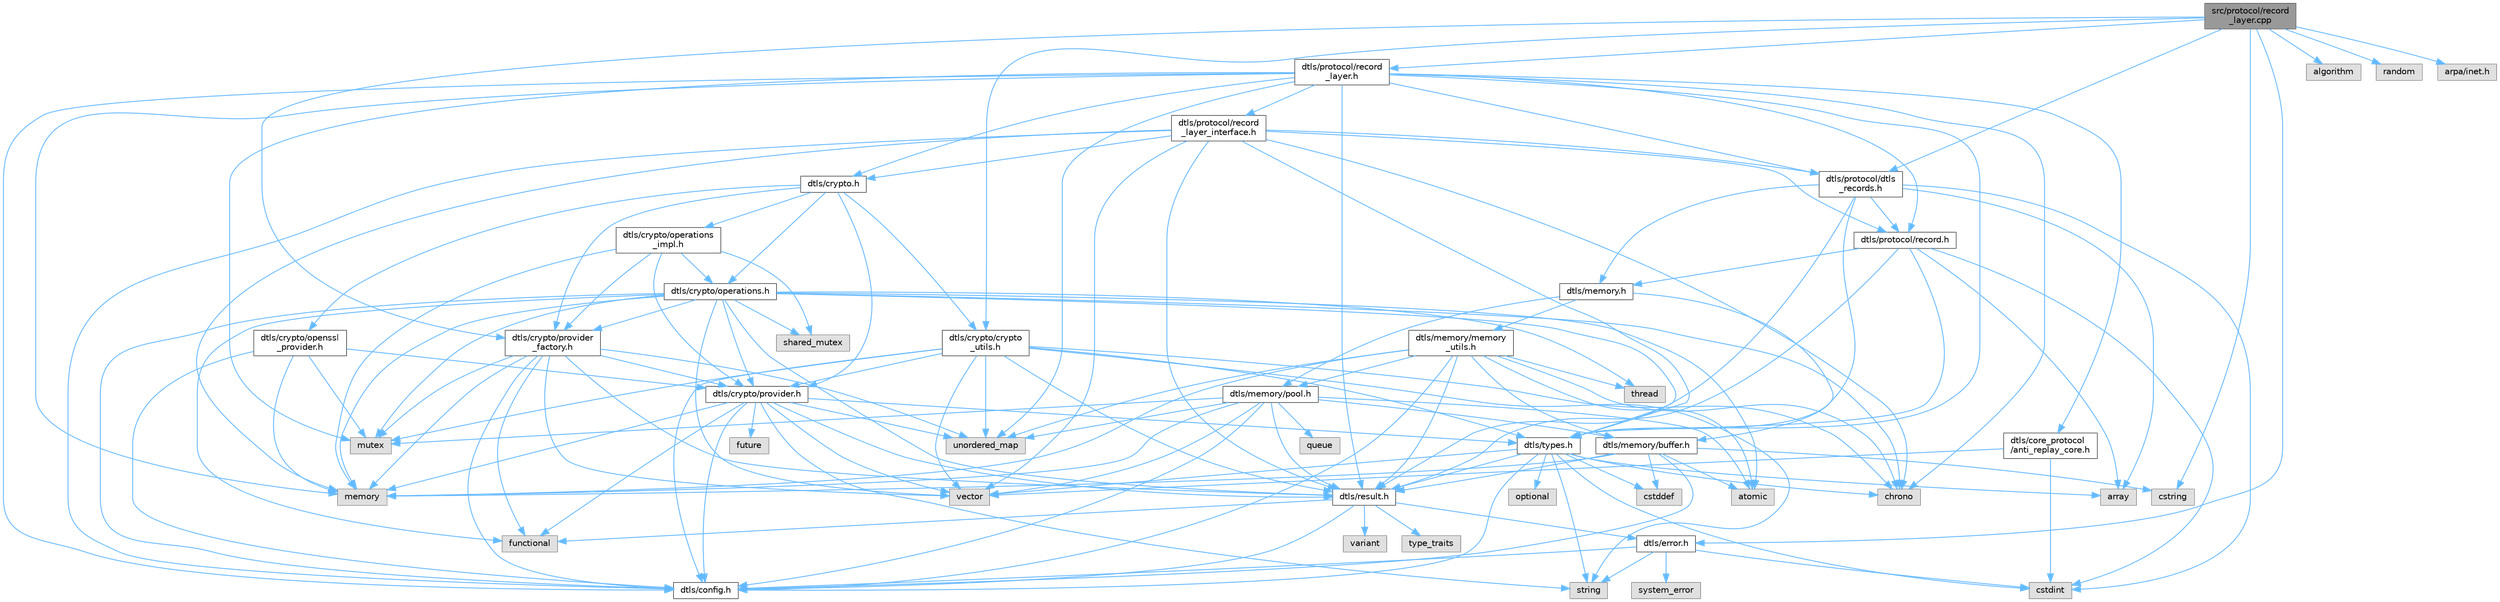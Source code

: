 digraph "src/protocol/record_layer.cpp"
{
 // LATEX_PDF_SIZE
  bgcolor="transparent";
  edge [fontname=Helvetica,fontsize=10,labelfontname=Helvetica,labelfontsize=10];
  node [fontname=Helvetica,fontsize=10,shape=box,height=0.2,width=0.4];
  Node1 [id="Node000001",label="src/protocol/record\l_layer.cpp",height=0.2,width=0.4,color="gray40", fillcolor="grey60", style="filled", fontcolor="black",tooltip=" "];
  Node1 -> Node2 [id="edge1_Node000001_Node000002",color="steelblue1",style="solid",tooltip=" "];
  Node2 [id="Node000002",label="dtls/protocol/record\l_layer.h",height=0.2,width=0.4,color="grey40", fillcolor="white", style="filled",URL="$record__layer_8h.html",tooltip=" "];
  Node2 -> Node3 [id="edge2_Node000002_Node000003",color="steelblue1",style="solid",tooltip=" "];
  Node3 [id="Node000003",label="dtls/config.h",height=0.2,width=0.4,color="grey40", fillcolor="white", style="filled",URL="$config_8h.html",tooltip=" "];
  Node2 -> Node4 [id="edge3_Node000002_Node000004",color="steelblue1",style="solid",tooltip=" "];
  Node4 [id="Node000004",label="dtls/types.h",height=0.2,width=0.4,color="grey40", fillcolor="white", style="filled",URL="$types_8h.html",tooltip="Core DTLS v1.3 Protocol Types and Constants."];
  Node4 -> Node3 [id="edge4_Node000004_Node000003",color="steelblue1",style="solid",tooltip=" "];
  Node4 -> Node5 [id="edge5_Node000004_Node000005",color="steelblue1",style="solid",tooltip=" "];
  Node5 [id="Node000005",label="dtls/result.h",height=0.2,width=0.4,color="grey40", fillcolor="white", style="filled",URL="$result_8h.html",tooltip=" "];
  Node5 -> Node3 [id="edge6_Node000005_Node000003",color="steelblue1",style="solid",tooltip=" "];
  Node5 -> Node6 [id="edge7_Node000005_Node000006",color="steelblue1",style="solid",tooltip=" "];
  Node6 [id="Node000006",label="dtls/error.h",height=0.2,width=0.4,color="grey40", fillcolor="white", style="filled",URL="$error_8h.html",tooltip=" "];
  Node6 -> Node3 [id="edge8_Node000006_Node000003",color="steelblue1",style="solid",tooltip=" "];
  Node6 -> Node7 [id="edge9_Node000006_Node000007",color="steelblue1",style="solid",tooltip=" "];
  Node7 [id="Node000007",label="system_error",height=0.2,width=0.4,color="grey60", fillcolor="#E0E0E0", style="filled",tooltip=" "];
  Node6 -> Node8 [id="edge10_Node000006_Node000008",color="steelblue1",style="solid",tooltip=" "];
  Node8 [id="Node000008",label="string",height=0.2,width=0.4,color="grey60", fillcolor="#E0E0E0", style="filled",tooltip=" "];
  Node6 -> Node9 [id="edge11_Node000006_Node000009",color="steelblue1",style="solid",tooltip=" "];
  Node9 [id="Node000009",label="cstdint",height=0.2,width=0.4,color="grey60", fillcolor="#E0E0E0", style="filled",tooltip=" "];
  Node5 -> Node10 [id="edge12_Node000005_Node000010",color="steelblue1",style="solid",tooltip=" "];
  Node10 [id="Node000010",label="variant",height=0.2,width=0.4,color="grey60", fillcolor="#E0E0E0", style="filled",tooltip=" "];
  Node5 -> Node11 [id="edge13_Node000005_Node000011",color="steelblue1",style="solid",tooltip=" "];
  Node11 [id="Node000011",label="functional",height=0.2,width=0.4,color="grey60", fillcolor="#E0E0E0", style="filled",tooltip=" "];
  Node5 -> Node12 [id="edge14_Node000005_Node000012",color="steelblue1",style="solid",tooltip=" "];
  Node12 [id="Node000012",label="type_traits",height=0.2,width=0.4,color="grey60", fillcolor="#E0E0E0", style="filled",tooltip=" "];
  Node4 -> Node9 [id="edge15_Node000004_Node000009",color="steelblue1",style="solid",tooltip=" "];
  Node4 -> Node13 [id="edge16_Node000004_Node000013",color="steelblue1",style="solid",tooltip=" "];
  Node13 [id="Node000013",label="cstddef",height=0.2,width=0.4,color="grey60", fillcolor="#E0E0E0", style="filled",tooltip=" "];
  Node4 -> Node14 [id="edge17_Node000004_Node000014",color="steelblue1",style="solid",tooltip=" "];
  Node14 [id="Node000014",label="array",height=0.2,width=0.4,color="grey60", fillcolor="#E0E0E0", style="filled",tooltip=" "];
  Node4 -> Node15 [id="edge18_Node000004_Node000015",color="steelblue1",style="solid",tooltip=" "];
  Node15 [id="Node000015",label="vector",height=0.2,width=0.4,color="grey60", fillcolor="#E0E0E0", style="filled",tooltip=" "];
  Node4 -> Node8 [id="edge19_Node000004_Node000008",color="steelblue1",style="solid",tooltip=" "];
  Node4 -> Node16 [id="edge20_Node000004_Node000016",color="steelblue1",style="solid",tooltip=" "];
  Node16 [id="Node000016",label="chrono",height=0.2,width=0.4,color="grey60", fillcolor="#E0E0E0", style="filled",tooltip=" "];
  Node4 -> Node17 [id="edge21_Node000004_Node000017",color="steelblue1",style="solid",tooltip=" "];
  Node17 [id="Node000017",label="optional",height=0.2,width=0.4,color="grey60", fillcolor="#E0E0E0", style="filled",tooltip=" "];
  Node2 -> Node5 [id="edge22_Node000002_Node000005",color="steelblue1",style="solid",tooltip=" "];
  Node2 -> Node18 [id="edge23_Node000002_Node000018",color="steelblue1",style="solid",tooltip=" "];
  Node18 [id="Node000018",label="dtls/protocol/record.h",height=0.2,width=0.4,color="grey40", fillcolor="white", style="filled",URL="$record_8h.html",tooltip=" "];
  Node18 -> Node4 [id="edge24_Node000018_Node000004",color="steelblue1",style="solid",tooltip=" "];
  Node18 -> Node5 [id="edge25_Node000018_Node000005",color="steelblue1",style="solid",tooltip=" "];
  Node18 -> Node19 [id="edge26_Node000018_Node000019",color="steelblue1",style="solid",tooltip=" "];
  Node19 [id="Node000019",label="dtls/memory.h",height=0.2,width=0.4,color="grey40", fillcolor="white", style="filled",URL="$memory_8h.html",tooltip=" "];
  Node19 -> Node20 [id="edge27_Node000019_Node000020",color="steelblue1",style="solid",tooltip=" "];
  Node20 [id="Node000020",label="dtls/memory/buffer.h",height=0.2,width=0.4,color="grey40", fillcolor="white", style="filled",URL="$buffer_8h.html",tooltip=" "];
  Node20 -> Node3 [id="edge28_Node000020_Node000003",color="steelblue1",style="solid",tooltip=" "];
  Node20 -> Node5 [id="edge29_Node000020_Node000005",color="steelblue1",style="solid",tooltip=" "];
  Node20 -> Node21 [id="edge30_Node000020_Node000021",color="steelblue1",style="solid",tooltip=" "];
  Node21 [id="Node000021",label="memory",height=0.2,width=0.4,color="grey60", fillcolor="#E0E0E0", style="filled",tooltip=" "];
  Node20 -> Node13 [id="edge31_Node000020_Node000013",color="steelblue1",style="solid",tooltip=" "];
  Node20 -> Node22 [id="edge32_Node000020_Node000022",color="steelblue1",style="solid",tooltip=" "];
  Node22 [id="Node000022",label="cstring",height=0.2,width=0.4,color="grey60", fillcolor="#E0E0E0", style="filled",tooltip=" "];
  Node20 -> Node23 [id="edge33_Node000020_Node000023",color="steelblue1",style="solid",tooltip=" "];
  Node23 [id="Node000023",label="atomic",height=0.2,width=0.4,color="grey60", fillcolor="#E0E0E0", style="filled",tooltip=" "];
  Node19 -> Node24 [id="edge34_Node000019_Node000024",color="steelblue1",style="solid",tooltip=" "];
  Node24 [id="Node000024",label="dtls/memory/pool.h",height=0.2,width=0.4,color="grey40", fillcolor="white", style="filled",URL="$pool_8h.html",tooltip=" "];
  Node24 -> Node3 [id="edge35_Node000024_Node000003",color="steelblue1",style="solid",tooltip=" "];
  Node24 -> Node5 [id="edge36_Node000024_Node000005",color="steelblue1",style="solid",tooltip=" "];
  Node24 -> Node20 [id="edge37_Node000024_Node000020",color="steelblue1",style="solid",tooltip=" "];
  Node24 -> Node21 [id="edge38_Node000024_Node000021",color="steelblue1",style="solid",tooltip=" "];
  Node24 -> Node25 [id="edge39_Node000024_Node000025",color="steelblue1",style="solid",tooltip=" "];
  Node25 [id="Node000025",label="queue",height=0.2,width=0.4,color="grey60", fillcolor="#E0E0E0", style="filled",tooltip=" "];
  Node24 -> Node26 [id="edge40_Node000024_Node000026",color="steelblue1",style="solid",tooltip=" "];
  Node26 [id="Node000026",label="mutex",height=0.2,width=0.4,color="grey60", fillcolor="#E0E0E0", style="filled",tooltip=" "];
  Node24 -> Node23 [id="edge41_Node000024_Node000023",color="steelblue1",style="solid",tooltip=" "];
  Node24 -> Node15 [id="edge42_Node000024_Node000015",color="steelblue1",style="solid",tooltip=" "];
  Node24 -> Node27 [id="edge43_Node000024_Node000027",color="steelblue1",style="solid",tooltip=" "];
  Node27 [id="Node000027",label="unordered_map",height=0.2,width=0.4,color="grey60", fillcolor="#E0E0E0", style="filled",tooltip=" "];
  Node19 -> Node28 [id="edge44_Node000019_Node000028",color="steelblue1",style="solid",tooltip=" "];
  Node28 [id="Node000028",label="dtls/memory/memory\l_utils.h",height=0.2,width=0.4,color="grey40", fillcolor="white", style="filled",URL="$memory__utils_8h.html",tooltip=" "];
  Node28 -> Node3 [id="edge45_Node000028_Node000003",color="steelblue1",style="solid",tooltip=" "];
  Node28 -> Node5 [id="edge46_Node000028_Node000005",color="steelblue1",style="solid",tooltip=" "];
  Node28 -> Node20 [id="edge47_Node000028_Node000020",color="steelblue1",style="solid",tooltip=" "];
  Node28 -> Node24 [id="edge48_Node000028_Node000024",color="steelblue1",style="solid",tooltip=" "];
  Node28 -> Node21 [id="edge49_Node000028_Node000021",color="steelblue1",style="solid",tooltip=" "];
  Node28 -> Node16 [id="edge50_Node000028_Node000016",color="steelblue1",style="solid",tooltip=" "];
  Node28 -> Node23 [id="edge51_Node000028_Node000023",color="steelblue1",style="solid",tooltip=" "];
  Node28 -> Node27 [id="edge52_Node000028_Node000027",color="steelblue1",style="solid",tooltip=" "];
  Node28 -> Node29 [id="edge53_Node000028_Node000029",color="steelblue1",style="solid",tooltip=" "];
  Node29 [id="Node000029",label="thread",height=0.2,width=0.4,color="grey60", fillcolor="#E0E0E0", style="filled",tooltip=" "];
  Node18 -> Node9 [id="edge54_Node000018_Node000009",color="steelblue1",style="solid",tooltip=" "];
  Node18 -> Node14 [id="edge55_Node000018_Node000014",color="steelblue1",style="solid",tooltip=" "];
  Node2 -> Node30 [id="edge56_Node000002_Node000030",color="steelblue1",style="solid",tooltip=" "];
  Node30 [id="Node000030",label="dtls/protocol/dtls\l_records.h",height=0.2,width=0.4,color="grey40", fillcolor="white", style="filled",URL="$dtls__records_8h.html",tooltip=" "];
  Node30 -> Node4 [id="edge57_Node000030_Node000004",color="steelblue1",style="solid",tooltip=" "];
  Node30 -> Node5 [id="edge58_Node000030_Node000005",color="steelblue1",style="solid",tooltip=" "];
  Node30 -> Node19 [id="edge59_Node000030_Node000019",color="steelblue1",style="solid",tooltip=" "];
  Node30 -> Node18 [id="edge60_Node000030_Node000018",color="steelblue1",style="solid",tooltip=" "];
  Node30 -> Node9 [id="edge61_Node000030_Node000009",color="steelblue1",style="solid",tooltip=" "];
  Node30 -> Node14 [id="edge62_Node000030_Node000014",color="steelblue1",style="solid",tooltip=" "];
  Node2 -> Node31 [id="edge63_Node000002_Node000031",color="steelblue1",style="solid",tooltip=" "];
  Node31 [id="Node000031",label="dtls/protocol/record\l_layer_interface.h",height=0.2,width=0.4,color="grey40", fillcolor="white", style="filled",URL="$record__layer__interface_8h.html",tooltip=" "];
  Node31 -> Node3 [id="edge64_Node000031_Node000003",color="steelblue1",style="solid",tooltip=" "];
  Node31 -> Node4 [id="edge65_Node000031_Node000004",color="steelblue1",style="solid",tooltip=" "];
  Node31 -> Node5 [id="edge66_Node000031_Node000005",color="steelblue1",style="solid",tooltip=" "];
  Node31 -> Node18 [id="edge67_Node000031_Node000018",color="steelblue1",style="solid",tooltip=" "];
  Node31 -> Node30 [id="edge68_Node000031_Node000030",color="steelblue1",style="solid",tooltip=" "];
  Node31 -> Node32 [id="edge69_Node000031_Node000032",color="steelblue1",style="solid",tooltip=" "];
  Node32 [id="Node000032",label="dtls/crypto.h",height=0.2,width=0.4,color="grey40", fillcolor="white", style="filled",URL="$crypto_8h.html",tooltip=" "];
  Node32 -> Node33 [id="edge70_Node000032_Node000033",color="steelblue1",style="solid",tooltip=" "];
  Node33 [id="Node000033",label="dtls/crypto/provider.h",height=0.2,width=0.4,color="grey40", fillcolor="white", style="filled",URL="$provider_8h.html",tooltip="DTLS v1.3 Cryptographic Provider Interface."];
  Node33 -> Node3 [id="edge71_Node000033_Node000003",color="steelblue1",style="solid",tooltip=" "];
  Node33 -> Node4 [id="edge72_Node000033_Node000004",color="steelblue1",style="solid",tooltip=" "];
  Node33 -> Node5 [id="edge73_Node000033_Node000005",color="steelblue1",style="solid",tooltip=" "];
  Node33 -> Node21 [id="edge74_Node000033_Node000021",color="steelblue1",style="solid",tooltip=" "];
  Node33 -> Node15 [id="edge75_Node000033_Node000015",color="steelblue1",style="solid",tooltip=" "];
  Node33 -> Node8 [id="edge76_Node000033_Node000008",color="steelblue1",style="solid",tooltip=" "];
  Node33 -> Node11 [id="edge77_Node000033_Node000011",color="steelblue1",style="solid",tooltip=" "];
  Node33 -> Node34 [id="edge78_Node000033_Node000034",color="steelblue1",style="solid",tooltip=" "];
  Node34 [id="Node000034",label="future",height=0.2,width=0.4,color="grey60", fillcolor="#E0E0E0", style="filled",tooltip=" "];
  Node33 -> Node27 [id="edge79_Node000033_Node000027",color="steelblue1",style="solid",tooltip=" "];
  Node32 -> Node35 [id="edge80_Node000032_Node000035",color="steelblue1",style="solid",tooltip=" "];
  Node35 [id="Node000035",label="dtls/crypto/provider\l_factory.h",height=0.2,width=0.4,color="grey40", fillcolor="white", style="filled",URL="$provider__factory_8h.html",tooltip=" "];
  Node35 -> Node3 [id="edge81_Node000035_Node000003",color="steelblue1",style="solid",tooltip=" "];
  Node35 -> Node33 [id="edge82_Node000035_Node000033",color="steelblue1",style="solid",tooltip=" "];
  Node35 -> Node5 [id="edge83_Node000035_Node000005",color="steelblue1",style="solid",tooltip=" "];
  Node35 -> Node21 [id="edge84_Node000035_Node000021",color="steelblue1",style="solid",tooltip=" "];
  Node35 -> Node15 [id="edge85_Node000035_Node000015",color="steelblue1",style="solid",tooltip=" "];
  Node35 -> Node11 [id="edge86_Node000035_Node000011",color="steelblue1",style="solid",tooltip=" "];
  Node35 -> Node27 [id="edge87_Node000035_Node000027",color="steelblue1",style="solid",tooltip=" "];
  Node35 -> Node26 [id="edge88_Node000035_Node000026",color="steelblue1",style="solid",tooltip=" "];
  Node32 -> Node36 [id="edge89_Node000032_Node000036",color="steelblue1",style="solid",tooltip=" "];
  Node36 [id="Node000036",label="dtls/crypto/openssl\l_provider.h",height=0.2,width=0.4,color="grey40", fillcolor="white", style="filled",URL="$openssl__provider_8h.html",tooltip=" "];
  Node36 -> Node3 [id="edge90_Node000036_Node000003",color="steelblue1",style="solid",tooltip=" "];
  Node36 -> Node33 [id="edge91_Node000036_Node000033",color="steelblue1",style="solid",tooltip=" "];
  Node36 -> Node21 [id="edge92_Node000036_Node000021",color="steelblue1",style="solid",tooltip=" "];
  Node36 -> Node26 [id="edge93_Node000036_Node000026",color="steelblue1",style="solid",tooltip=" "];
  Node32 -> Node37 [id="edge94_Node000032_Node000037",color="steelblue1",style="solid",tooltip=" "];
  Node37 [id="Node000037",label="dtls/crypto/crypto\l_utils.h",height=0.2,width=0.4,color="grey40", fillcolor="white", style="filled",URL="$crypto__utils_8h.html",tooltip=" "];
  Node37 -> Node3 [id="edge95_Node000037_Node000003",color="steelblue1",style="solid",tooltip=" "];
  Node37 -> Node4 [id="edge96_Node000037_Node000004",color="steelblue1",style="solid",tooltip=" "];
  Node37 -> Node5 [id="edge97_Node000037_Node000005",color="steelblue1",style="solid",tooltip=" "];
  Node37 -> Node33 [id="edge98_Node000037_Node000033",color="steelblue1",style="solid",tooltip=" "];
  Node37 -> Node15 [id="edge99_Node000037_Node000015",color="steelblue1",style="solid",tooltip=" "];
  Node37 -> Node8 [id="edge100_Node000037_Node000008",color="steelblue1",style="solid",tooltip=" "];
  Node37 -> Node16 [id="edge101_Node000037_Node000016",color="steelblue1",style="solid",tooltip=" "];
  Node37 -> Node26 [id="edge102_Node000037_Node000026",color="steelblue1",style="solid",tooltip=" "];
  Node37 -> Node27 [id="edge103_Node000037_Node000027",color="steelblue1",style="solid",tooltip=" "];
  Node32 -> Node38 [id="edge104_Node000032_Node000038",color="steelblue1",style="solid",tooltip=" "];
  Node38 [id="Node000038",label="dtls/crypto/operations.h",height=0.2,width=0.4,color="grey40", fillcolor="white", style="filled",URL="$operations_8h.html",tooltip=" "];
  Node38 -> Node3 [id="edge105_Node000038_Node000003",color="steelblue1",style="solid",tooltip=" "];
  Node38 -> Node4 [id="edge106_Node000038_Node000004",color="steelblue1",style="solid",tooltip=" "];
  Node38 -> Node5 [id="edge107_Node000038_Node000005",color="steelblue1",style="solid",tooltip=" "];
  Node38 -> Node33 [id="edge108_Node000038_Node000033",color="steelblue1",style="solid",tooltip=" "];
  Node38 -> Node35 [id="edge109_Node000038_Node000035",color="steelblue1",style="solid",tooltip=" "];
  Node38 -> Node21 [id="edge110_Node000038_Node000021",color="steelblue1",style="solid",tooltip=" "];
  Node38 -> Node15 [id="edge111_Node000038_Node000015",color="steelblue1",style="solid",tooltip=" "];
  Node38 -> Node11 [id="edge112_Node000038_Node000011",color="steelblue1",style="solid",tooltip=" "];
  Node38 -> Node39 [id="edge113_Node000038_Node000039",color="steelblue1",style="solid",tooltip=" "];
  Node39 [id="Node000039",label="shared_mutex",height=0.2,width=0.4,color="grey60", fillcolor="#E0E0E0", style="filled",tooltip=" "];
  Node38 -> Node23 [id="edge114_Node000038_Node000023",color="steelblue1",style="solid",tooltip=" "];
  Node38 -> Node29 [id="edge115_Node000038_Node000029",color="steelblue1",style="solid",tooltip=" "];
  Node38 -> Node26 [id="edge116_Node000038_Node000026",color="steelblue1",style="solid",tooltip=" "];
  Node38 -> Node16 [id="edge117_Node000038_Node000016",color="steelblue1",style="solid",tooltip=" "];
  Node32 -> Node40 [id="edge118_Node000032_Node000040",color="steelblue1",style="solid",tooltip=" "];
  Node40 [id="Node000040",label="dtls/crypto/operations\l_impl.h",height=0.2,width=0.4,color="grey40", fillcolor="white", style="filled",URL="$operations__impl_8h.html",tooltip=" "];
  Node40 -> Node38 [id="edge119_Node000040_Node000038",color="steelblue1",style="solid",tooltip=" "];
  Node40 -> Node33 [id="edge120_Node000040_Node000033",color="steelblue1",style="solid",tooltip=" "];
  Node40 -> Node35 [id="edge121_Node000040_Node000035",color="steelblue1",style="solid",tooltip=" "];
  Node40 -> Node21 [id="edge122_Node000040_Node000021",color="steelblue1",style="solid",tooltip=" "];
  Node40 -> Node39 [id="edge123_Node000040_Node000039",color="steelblue1",style="solid",tooltip=" "];
  Node31 -> Node21 [id="edge124_Node000031_Node000021",color="steelblue1",style="solid",tooltip=" "];
  Node31 -> Node15 [id="edge125_Node000031_Node000015",color="steelblue1",style="solid",tooltip=" "];
  Node31 -> Node16 [id="edge126_Node000031_Node000016",color="steelblue1",style="solid",tooltip=" "];
  Node2 -> Node41 [id="edge127_Node000002_Node000041",color="steelblue1",style="solid",tooltip=" "];
  Node41 [id="Node000041",label="dtls/core_protocol\l/anti_replay_core.h",height=0.2,width=0.4,color="grey40", fillcolor="white", style="filled",URL="$anti__replay__core_8h.html",tooltip=" "];
  Node41 -> Node9 [id="edge128_Node000041_Node000009",color="steelblue1",style="solid",tooltip=" "];
  Node41 -> Node15 [id="edge129_Node000041_Node000015",color="steelblue1",style="solid",tooltip=" "];
  Node2 -> Node32 [id="edge130_Node000002_Node000032",color="steelblue1",style="solid",tooltip=" "];
  Node2 -> Node21 [id="edge131_Node000002_Node000021",color="steelblue1",style="solid",tooltip=" "];
  Node2 -> Node26 [id="edge132_Node000002_Node000026",color="steelblue1",style="solid",tooltip=" "];
  Node2 -> Node27 [id="edge133_Node000002_Node000027",color="steelblue1",style="solid",tooltip=" "];
  Node2 -> Node16 [id="edge134_Node000002_Node000016",color="steelblue1",style="solid",tooltip=" "];
  Node1 -> Node30 [id="edge135_Node000001_Node000030",color="steelblue1",style="solid",tooltip=" "];
  Node1 -> Node37 [id="edge136_Node000001_Node000037",color="steelblue1",style="solid",tooltip=" "];
  Node1 -> Node6 [id="edge137_Node000001_Node000006",color="steelblue1",style="solid",tooltip=" "];
  Node1 -> Node35 [id="edge138_Node000001_Node000035",color="steelblue1",style="solid",tooltip=" "];
  Node1 -> Node42 [id="edge139_Node000001_Node000042",color="steelblue1",style="solid",tooltip=" "];
  Node42 [id="Node000042",label="algorithm",height=0.2,width=0.4,color="grey60", fillcolor="#E0E0E0", style="filled",tooltip=" "];
  Node1 -> Node22 [id="edge140_Node000001_Node000022",color="steelblue1",style="solid",tooltip=" "];
  Node1 -> Node43 [id="edge141_Node000001_Node000043",color="steelblue1",style="solid",tooltip=" "];
  Node43 [id="Node000043",label="random",height=0.2,width=0.4,color="grey60", fillcolor="#E0E0E0", style="filled",tooltip=" "];
  Node1 -> Node44 [id="edge142_Node000001_Node000044",color="steelblue1",style="solid",tooltip=" "];
  Node44 [id="Node000044",label="arpa/inet.h",height=0.2,width=0.4,color="grey60", fillcolor="#E0E0E0", style="filled",tooltip=" "];
}
